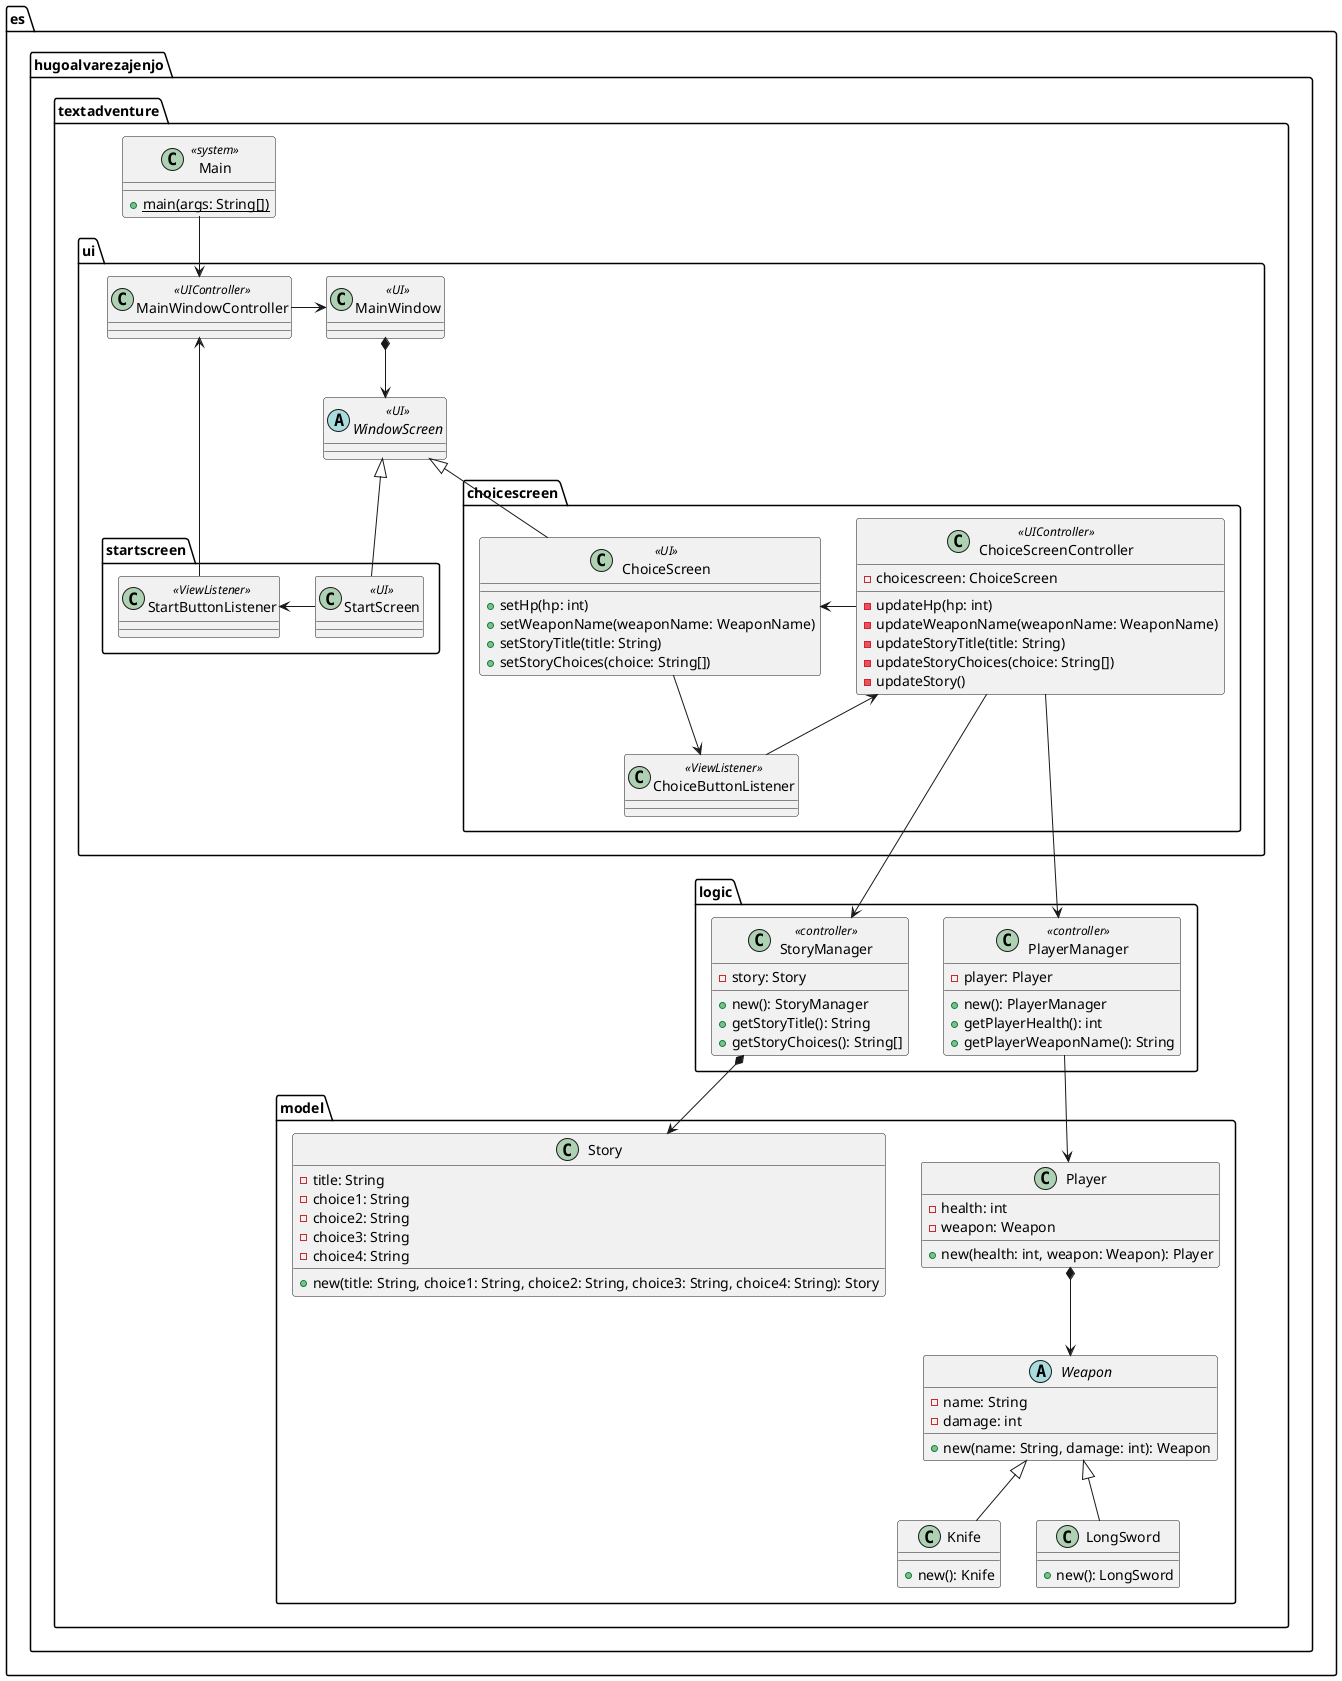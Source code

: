 @startuml TextAdventure Class Diagram
package es.hugoalvarezajenjo.textadventure {
    package model {
        class Player {
            - health: int
            - weapon: Weapon
            + new(health: int, weapon: Weapon): Player
        }

        abstract Weapon{
            - name: String
            - damage: int
            + new(name: String, damage: int): Weapon
        }

        class Knife {
            + new(): Knife
        }
        class LongSword {
            + new(): LongSword
        }

        class Story {
            - title: String
            - choice1: String
            - choice2: String
            - choice3: String
            - choice4: String
            + new(title: String, choice1: String, choice2: String, choice3: String, choice4: String): Story
        }
    }

    package logic {
        class PlayerManager <<controller>>{
            - player: Player
            + new(): PlayerManager
            + getPlayerHealth(): int
            + getPlayerWeaponName(): String
        }

        class StoryManager <<controller>> {
            - story: Story
            + new(): StoryManager
            + getStoryTitle(): String
            + getStoryChoices(): String[]
        }
    }

    package ui {
        class MainWindow <<UI>>
        class MainWindowController <<UIController>>
        abstract WindowScreen <<UI>>

        package startscreen {
            class StartScreen <<UI>>
            class StartButtonListener <<ViewListener>>
        }

        package choicescreen {
            class ChoiceScreen <<UI>> {
                + setHp(hp: int)
                + setWeaponName(weaponName: WeaponName)
                + setStoryTitle(title: String)
                + setStoryChoices(choice: String[])
            }
            class ChoiceScreenController <<UIController>> {
                - choicescreen: ChoiceScreen
                - updateHp(hp: int)
                - updateWeaponName(weaponName: WeaponName)
                - updateStoryTitle(title: String)
                - updateStoryChoices(choice: String[])
                - updateStory()
            }
            class ChoiceButtonListener <<ViewListener>>
        }

    }

    class Main <<system>>{
        + {static} main(args: String[])
    }
}

WindowScreen <|-- StartScreen
WindowScreen <|-- ChoiceScreen

Weapon <|-- Knife
Weapon <|-- LongSword

Main --> MainWindowController

MainWindowController -> MainWindow

MainWindow *--> WindowScreen

StartButtonListener <- StartScreen
MainWindowController <-- StartButtonListener

ChoiceScreen <- ChoiceScreenController
ChoiceScreen --> ChoiceButtonListener
ChoiceScreenController <-- ChoiceButtonListener
ChoiceScreenController ---> PlayerManager
ChoiceScreenController ---> StoryManager


PlayerManager --> Player

Player *--> Weapon

StoryManager *--> Story

@enduml
